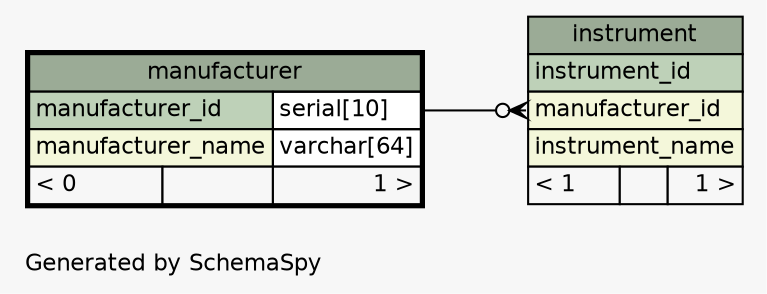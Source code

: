 // dot 2.38.0 on Linux 3.16.0-4-amd64
// SchemaSpy rev 590
digraph "oneDegreeRelationshipsDiagram" {
  graph [
    rankdir="RL"
    bgcolor="#f7f7f7"
    label="\nGenerated by SchemaSpy"
    labeljust="l"
    nodesep="0.18"
    ranksep="0.46"
    fontname="Helvetica"
    fontsize="11"
  ];
  node [
    fontname="Helvetica"
    fontsize="11"
    shape="plaintext"
  ];
  edge [
    arrowsize="0.8"
  ];
  "instrument":"manufacturer_id":w -> "manufacturer":"manufacturer_id.type":e [arrowhead=none dir=back arrowtail=crowodot];
  "instrument" [
    label=<
    <TABLE BORDER="0" CELLBORDER="1" CELLSPACING="0" BGCOLOR="#ffffff">
      <TR><TD COLSPAN="3" BGCOLOR="#9bab96" ALIGN="CENTER">instrument</TD></TR>
      <TR><TD PORT="instrument_id" COLSPAN="3" BGCOLOR="#bed1b8" ALIGN="LEFT">instrument_id</TD></TR>
      <TR><TD PORT="manufacturer_id" COLSPAN="3" BGCOLOR="#f4f7da" ALIGN="LEFT">manufacturer_id</TD></TR>
      <TR><TD PORT="instrument_name" COLSPAN="3" BGCOLOR="#f4f7da" ALIGN="LEFT">instrument_name</TD></TR>
      <TR><TD ALIGN="LEFT" BGCOLOR="#f7f7f7">&lt; 1</TD><TD ALIGN="RIGHT" BGCOLOR="#f7f7f7">  </TD><TD ALIGN="RIGHT" BGCOLOR="#f7f7f7">1 &gt;</TD></TR>
    </TABLE>>
    URL="instrument.html"
    tooltip="instrument"
  ];
  "manufacturer" [
    label=<
    <TABLE BORDER="2" CELLBORDER="1" CELLSPACING="0" BGCOLOR="#ffffff">
      <TR><TD COLSPAN="3" BGCOLOR="#9bab96" ALIGN="CENTER">manufacturer</TD></TR>
      <TR><TD PORT="manufacturer_id" COLSPAN="2" BGCOLOR="#bed1b8" ALIGN="LEFT">manufacturer_id</TD><TD PORT="manufacturer_id.type" ALIGN="LEFT">serial[10]</TD></TR>
      <TR><TD PORT="manufacturer_name" COLSPAN="2" BGCOLOR="#f4f7da" ALIGN="LEFT">manufacturer_name</TD><TD PORT="manufacturer_name.type" ALIGN="LEFT">varchar[64]</TD></TR>
      <TR><TD ALIGN="LEFT" BGCOLOR="#f7f7f7">&lt; 0</TD><TD ALIGN="RIGHT" BGCOLOR="#f7f7f7">  </TD><TD ALIGN="RIGHT" BGCOLOR="#f7f7f7">1 &gt;</TD></TR>
    </TABLE>>
    URL="manufacturer.html"
    tooltip="manufacturer"
  ];
}
